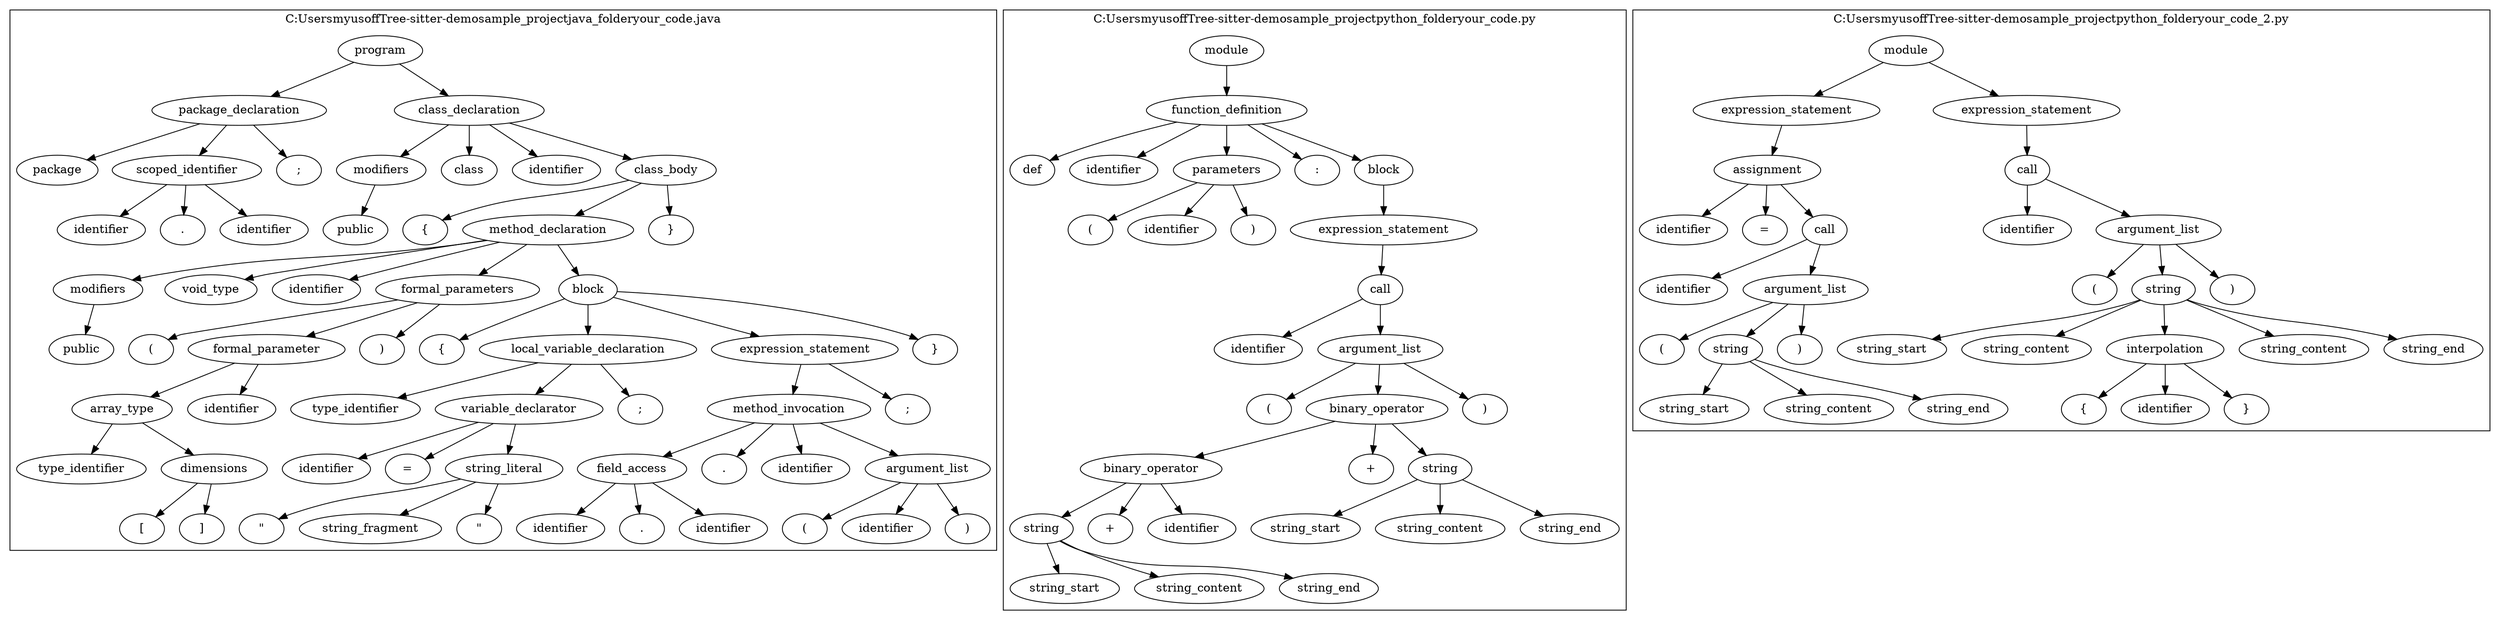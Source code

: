 digraph AST {
subgraph cluster_0 { label="C:\Users\myusoff\Tree-sitter-demo\sample_project\java_folder\your_code.java";
  node0 [label="program"];
  node1 [label="package_declaration"];
  node0 -> node1;
  node2 [label="package"];
  node1 -> node2;
  node3 [label="scoped_identifier"];
  node1 -> node3;
  node4 [label="identifier"];
  node3 -> node4;
  node5 [label="."];
  node3 -> node5;
  node6 [label="identifier"];
  node3 -> node6;
  node7 [label=";"];
  node1 -> node7;
  node8 [label="class_declaration"];
  node0 -> node8;
  node9 [label="modifiers"];
  node8 -> node9;
  node10 [label="public"];
  node9 -> node10;
  node11 [label="class"];
  node8 -> node11;
  node12 [label="identifier"];
  node8 -> node12;
  node13 [label="class_body"];
  node8 -> node13;
  node14 [label="{"];
  node13 -> node14;
  node15 [label="method_declaration"];
  node13 -> node15;
  node16 [label="modifiers"];
  node15 -> node16;
  node17 [label="public"];
  node16 -> node17;
  node18 [label="void_type"];
  node15 -> node18;
  node19 [label="identifier"];
  node15 -> node19;
  node20 [label="formal_parameters"];
  node15 -> node20;
  node21 [label="("];
  node20 -> node21;
  node22 [label="formal_parameter"];
  node20 -> node22;
  node23 [label="array_type"];
  node22 -> node23;
  node24 [label="type_identifier"];
  node23 -> node24;
  node25 [label="dimensions"];
  node23 -> node25;
  node26 [label="["];
  node25 -> node26;
  node27 [label="]"];
  node25 -> node27;
  node28 [label="identifier"];
  node22 -> node28;
  node29 [label=")"];
  node20 -> node29;
  node30 [label="block"];
  node15 -> node30;
  node31 [label="{"];
  node30 -> node31;
  node32 [label="local_variable_declaration"];
  node30 -> node32;
  node33 [label="type_identifier"];
  node32 -> node33;
  node34 [label="variable_declarator"];
  node32 -> node34;
  node35 [label="identifier"];
  node34 -> node35;
  node36 [label="="];
  node34 -> node36;
  node37 [label="string_literal"];
  node34 -> node37;
  node38 [label="\""];
  node37 -> node38;
  node39 [label="string_fragment"];
  node37 -> node39;
  node40 [label="\""];
  node37 -> node40;
  node41 [label=";"];
  node32 -> node41;
  node42 [label="expression_statement"];
  node30 -> node42;
  node43 [label="method_invocation"];
  node42 -> node43;
  node44 [label="field_access"];
  node43 -> node44;
  node45 [label="identifier"];
  node44 -> node45;
  node46 [label="."];
  node44 -> node46;
  node47 [label="identifier"];
  node44 -> node47;
  node48 [label="."];
  node43 -> node48;
  node49 [label="identifier"];
  node43 -> node49;
  node50 [label="argument_list"];
  node43 -> node50;
  node51 [label="("];
  node50 -> node51;
  node52 [label="identifier"];
  node50 -> node52;
  node53 [label=")"];
  node50 -> node53;
  node54 [label=";"];
  node42 -> node54;
  node55 [label="}"];
  node30 -> node55;
  node56 [label="}"];
  node13 -> node56;
}
subgraph cluster_57 { label="C:\Users\myusoff\Tree-sitter-demo\sample_project\python_folder\your_code.py";
  node57 [label="module"];
  node58 [label="function_definition"];
  node57 -> node58;
  node59 [label="def"];
  node58 -> node59;
  node60 [label="identifier"];
  node58 -> node60;
  node61 [label="parameters"];
  node58 -> node61;
  node62 [label="("];
  node61 -> node62;
  node63 [label="identifier"];
  node61 -> node63;
  node64 [label=")"];
  node61 -> node64;
  node65 [label=":"];
  node58 -> node65;
  node66 [label="block"];
  node58 -> node66;
  node67 [label="expression_statement"];
  node66 -> node67;
  node68 [label="call"];
  node67 -> node68;
  node69 [label="identifier"];
  node68 -> node69;
  node70 [label="argument_list"];
  node68 -> node70;
  node71 [label="("];
  node70 -> node71;
  node72 [label="binary_operator"];
  node70 -> node72;
  node73 [label="binary_operator"];
  node72 -> node73;
  node74 [label="string"];
  node73 -> node74;
  node75 [label="string_start"];
  node74 -> node75;
  node76 [label="string_content"];
  node74 -> node76;
  node77 [label="string_end"];
  node74 -> node77;
  node78 [label="+"];
  node73 -> node78;
  node79 [label="identifier"];
  node73 -> node79;
  node80 [label="+"];
  node72 -> node80;
  node81 [label="string"];
  node72 -> node81;
  node82 [label="string_start"];
  node81 -> node82;
  node83 [label="string_content"];
  node81 -> node83;
  node84 [label="string_end"];
  node81 -> node84;
  node85 [label=")"];
  node70 -> node85;
}
subgraph cluster_86 { label="C:\Users\myusoff\Tree-sitter-demo\sample_project\python_folder\your_code_2.py";
  node86 [label="module"];
  node87 [label="expression_statement"];
  node86 -> node87;
  node88 [label="assignment"];
  node87 -> node88;
  node89 [label="identifier"];
  node88 -> node89;
  node90 [label="="];
  node88 -> node90;
  node91 [label="call"];
  node88 -> node91;
  node92 [label="identifier"];
  node91 -> node92;
  node93 [label="argument_list"];
  node91 -> node93;
  node94 [label="("];
  node93 -> node94;
  node95 [label="string"];
  node93 -> node95;
  node96 [label="string_start"];
  node95 -> node96;
  node97 [label="string_content"];
  node95 -> node97;
  node98 [label="string_end"];
  node95 -> node98;
  node99 [label=")"];
  node93 -> node99;
  node100 [label="expression_statement"];
  node86 -> node100;
  node101 [label="call"];
  node100 -> node101;
  node102 [label="identifier"];
  node101 -> node102;
  node103 [label="argument_list"];
  node101 -> node103;
  node104 [label="("];
  node103 -> node104;
  node105 [label="string"];
  node103 -> node105;
  node106 [label="string_start"];
  node105 -> node106;
  node107 [label="string_content"];
  node105 -> node107;
  node108 [label="interpolation"];
  node105 -> node108;
  node109 [label="{"];
  node108 -> node109;
  node110 [label="identifier"];
  node108 -> node110;
  node111 [label="}"];
  node108 -> node111;
  node112 [label="string_content"];
  node105 -> node112;
  node113 [label="string_end"];
  node105 -> node113;
  node114 [label=")"];
  node103 -> node114;
}
}